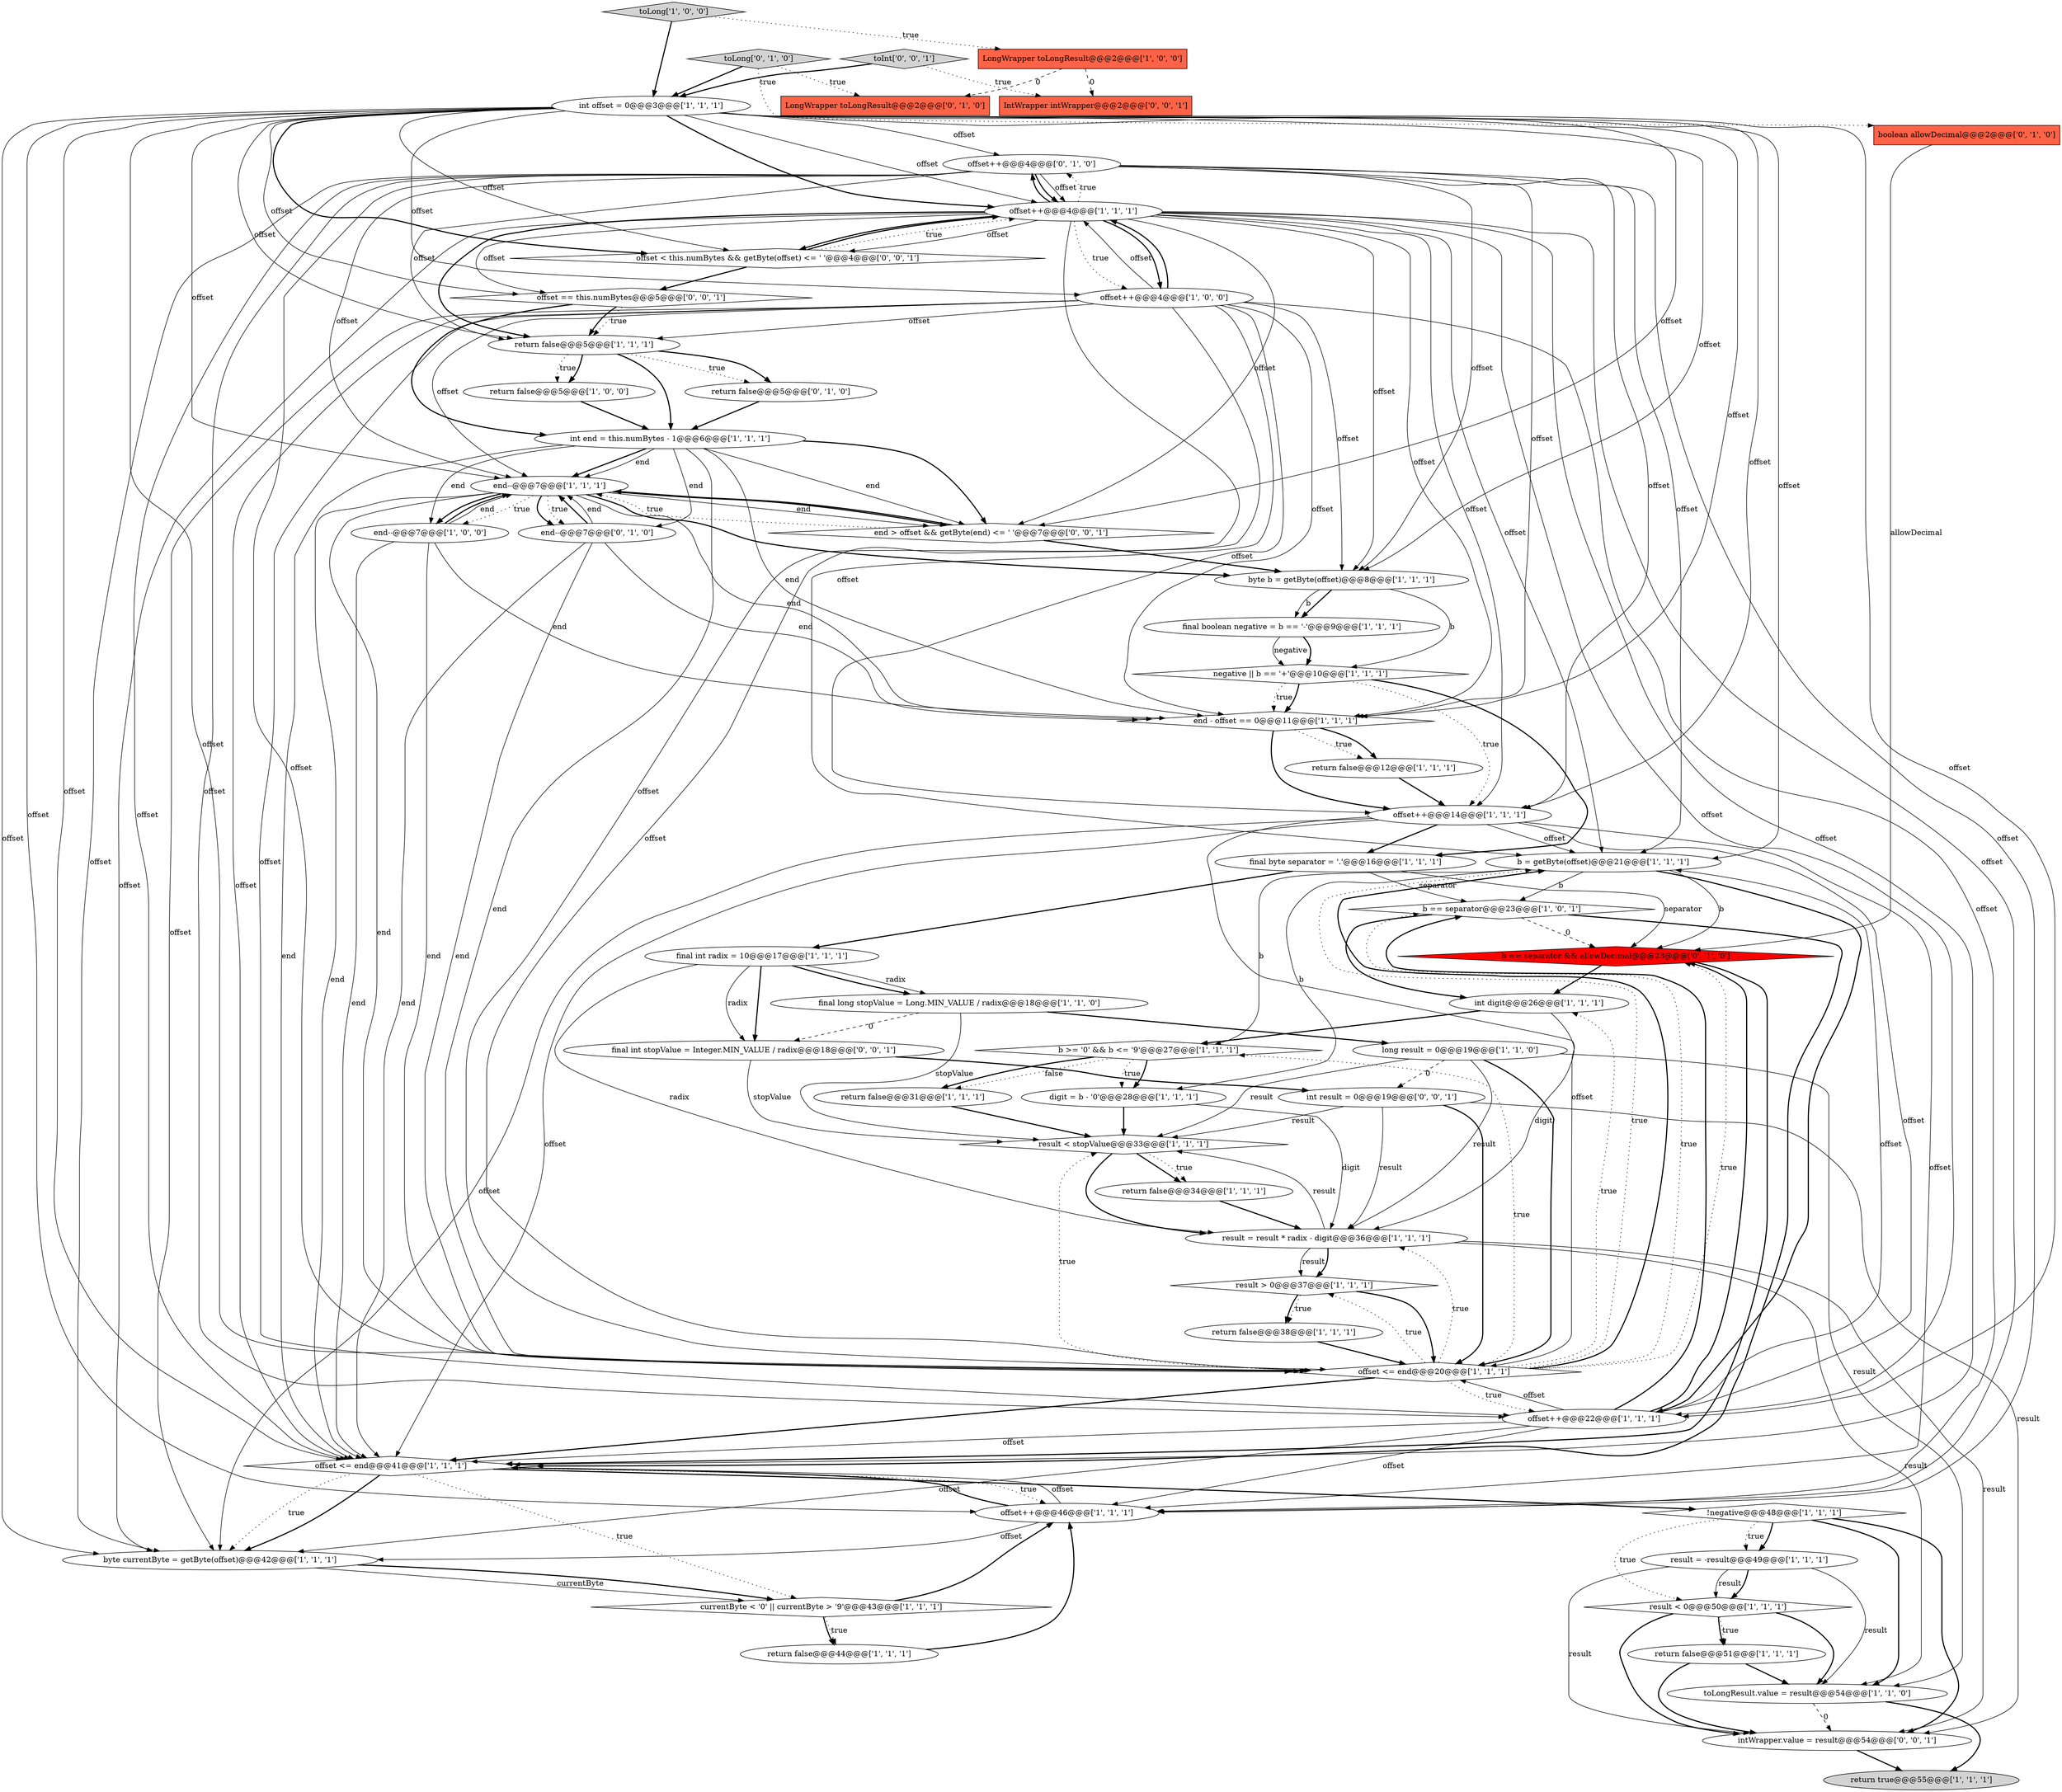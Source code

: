 digraph {
48 [style = filled, label = "toLong['0', '1', '0']", fillcolor = lightgray, shape = diamond image = "AAA0AAABBB2BBB"];
1 [style = filled, label = "b = getByte(offset)@@@21@@@['1', '1', '1']", fillcolor = white, shape = ellipse image = "AAA0AAABBB1BBB"];
13 [style = filled, label = "negative || b == '+'@@@10@@@['1', '1', '1']", fillcolor = white, shape = diamond image = "AAA0AAABBB1BBB"];
44 [style = filled, label = "offset++@@@4@@@['0', '1', '0']", fillcolor = white, shape = ellipse image = "AAA0AAABBB2BBB"];
11 [style = filled, label = "result < stopValue@@@33@@@['1', '1', '1']", fillcolor = white, shape = diamond image = "AAA0AAABBB1BBB"];
19 [style = filled, label = "b == separator@@@23@@@['1', '0', '1']", fillcolor = white, shape = diamond image = "AAA0AAABBB1BBB"];
33 [style = filled, label = "offset++@@@22@@@['1', '1', '1']", fillcolor = white, shape = ellipse image = "AAA0AAABBB1BBB"];
20 [style = filled, label = "LongWrapper toLongResult@@@2@@@['1', '0', '0']", fillcolor = tomato, shape = box image = "AAA1AAABBB1BBB"];
32 [style = filled, label = "b >= '0' && b <= '9'@@@27@@@['1', '1', '1']", fillcolor = white, shape = diamond image = "AAA0AAABBB1BBB"];
22 [style = filled, label = "end--@@@7@@@['1', '1', '1']", fillcolor = white, shape = ellipse image = "AAA0AAABBB1BBB"];
24 [style = filled, label = "toLong['1', '0', '0']", fillcolor = lightgray, shape = diamond image = "AAA0AAABBB1BBB"];
9 [style = filled, label = "offset <= end@@@41@@@['1', '1', '1']", fillcolor = white, shape = diamond image = "AAA0AAABBB1BBB"];
14 [style = filled, label = "end--@@@7@@@['1', '0', '0']", fillcolor = white, shape = ellipse image = "AAA0AAABBB1BBB"];
35 [style = filled, label = "return false@@@51@@@['1', '1', '1']", fillcolor = white, shape = ellipse image = "AAA0AAABBB1BBB"];
21 [style = filled, label = "int offset = 0@@@3@@@['1', '1', '1']", fillcolor = white, shape = ellipse image = "AAA0AAABBB1BBB"];
3 [style = filled, label = "return false@@@34@@@['1', '1', '1']", fillcolor = white, shape = ellipse image = "AAA0AAABBB1BBB"];
0 [style = filled, label = "final int radix = 10@@@17@@@['1', '1', '1']", fillcolor = white, shape = ellipse image = "AAA0AAABBB1BBB"];
2 [style = filled, label = "result = -result@@@49@@@['1', '1', '1']", fillcolor = white, shape = ellipse image = "AAA0AAABBB1BBB"];
6 [style = filled, label = "offset++@@@46@@@['1', '1', '1']", fillcolor = white, shape = ellipse image = "AAA0AAABBB1BBB"];
43 [style = filled, label = "toLongResult.value = result@@@54@@@['1', '1', '0']", fillcolor = white, shape = ellipse image = "AAA0AAABBB1BBB"];
10 [style = filled, label = "!negative@@@48@@@['1', '1', '1']", fillcolor = white, shape = diamond image = "AAA0AAABBB1BBB"];
47 [style = filled, label = "return false@@@5@@@['0', '1', '0']", fillcolor = white, shape = ellipse image = "AAA0AAABBB2BBB"];
16 [style = filled, label = "currentByte < '0' || currentByte > '9'@@@43@@@['1', '1', '1']", fillcolor = white, shape = diamond image = "AAA0AAABBB1BBB"];
25 [style = filled, label = "offset++@@@4@@@['1', '0', '0']", fillcolor = white, shape = ellipse image = "AAA0AAABBB1BBB"];
49 [style = filled, label = "end--@@@7@@@['0', '1', '0']", fillcolor = white, shape = ellipse image = "AAA0AAABBB2BBB"];
5 [style = filled, label = "digit = b - '0'@@@28@@@['1', '1', '1']", fillcolor = white, shape = ellipse image = "AAA0AAABBB1BBB"];
36 [style = filled, label = "return true@@@55@@@['1', '1', '1']", fillcolor = lightgray, shape = ellipse image = "AAA0AAABBB1BBB"];
58 [style = filled, label = "intWrapper.value = result@@@54@@@['0', '0', '1']", fillcolor = white, shape = ellipse image = "AAA0AAABBB3BBB"];
12 [style = filled, label = "result < 0@@@50@@@['1', '1', '1']", fillcolor = white, shape = diamond image = "AAA0AAABBB1BBB"];
8 [style = filled, label = "return false@@@5@@@['1', '0', '0']", fillcolor = white, shape = ellipse image = "AAA0AAABBB1BBB"];
31 [style = filled, label = "byte currentByte = getByte(offset)@@@42@@@['1', '1', '1']", fillcolor = white, shape = ellipse image = "AAA0AAABBB1BBB"];
30 [style = filled, label = "final long stopValue = Long.MIN_VALUE / radix@@@18@@@['1', '1', '0']", fillcolor = white, shape = ellipse image = "AAA0AAABBB1BBB"];
51 [style = filled, label = "final int stopValue = Integer.MIN_VALUE / radix@@@18@@@['0', '0', '1']", fillcolor = white, shape = ellipse image = "AAA0AAABBB3BBB"];
45 [style = filled, label = "boolean allowDecimal@@@2@@@['0', '1', '0']", fillcolor = tomato, shape = box image = "AAA0AAABBB2BBB"];
29 [style = filled, label = "result > 0@@@37@@@['1', '1', '1']", fillcolor = white, shape = diamond image = "AAA0AAABBB1BBB"];
39 [style = filled, label = "long result = 0@@@19@@@['1', '1', '0']", fillcolor = white, shape = ellipse image = "AAA0AAABBB1BBB"];
55 [style = filled, label = "offset == this.numBytes@@@5@@@['0', '0', '1']", fillcolor = white, shape = diamond image = "AAA0AAABBB3BBB"];
7 [style = filled, label = "return false@@@31@@@['1', '1', '1']", fillcolor = white, shape = ellipse image = "AAA0AAABBB1BBB"];
26 [style = filled, label = "return false@@@38@@@['1', '1', '1']", fillcolor = white, shape = ellipse image = "AAA0AAABBB1BBB"];
57 [style = filled, label = "offset < this.numBytes && getByte(offset) <= ' '@@@4@@@['0', '0', '1']", fillcolor = white, shape = diamond image = "AAA0AAABBB3BBB"];
37 [style = filled, label = "final boolean negative = b == '-'@@@9@@@['1', '1', '1']", fillcolor = white, shape = ellipse image = "AAA0AAABBB1BBB"];
41 [style = filled, label = "offset++@@@4@@@['1', '1', '1']", fillcolor = white, shape = ellipse image = "AAA0AAABBB1BBB"];
46 [style = filled, label = "LongWrapper toLongResult@@@2@@@['0', '1', '0']", fillcolor = tomato, shape = box image = "AAA1AAABBB2BBB"];
34 [style = filled, label = "offset++@@@14@@@['1', '1', '1']", fillcolor = white, shape = ellipse image = "AAA0AAABBB1BBB"];
52 [style = filled, label = "int result = 0@@@19@@@['0', '0', '1']", fillcolor = white, shape = ellipse image = "AAA0AAABBB3BBB"];
53 [style = filled, label = "IntWrapper intWrapper@@@2@@@['0', '0', '1']", fillcolor = tomato, shape = box image = "AAA0AAABBB3BBB"];
50 [style = filled, label = "b == separator && allowDecimal@@@23@@@['0', '1', '0']", fillcolor = red, shape = diamond image = "AAA1AAABBB2BBB"];
27 [style = filled, label = "return false@@@44@@@['1', '1', '1']", fillcolor = white, shape = ellipse image = "AAA0AAABBB1BBB"];
4 [style = filled, label = "int end = this.numBytes - 1@@@6@@@['1', '1', '1']", fillcolor = white, shape = ellipse image = "AAA0AAABBB1BBB"];
28 [style = filled, label = "return false@@@5@@@['1', '1', '1']", fillcolor = white, shape = ellipse image = "AAA0AAABBB1BBB"];
38 [style = filled, label = "end - offset == 0@@@11@@@['1', '1', '1']", fillcolor = white, shape = diamond image = "AAA0AAABBB1BBB"];
40 [style = filled, label = "final byte separator = '.'@@@16@@@['1', '1', '1']", fillcolor = white, shape = ellipse image = "AAA0AAABBB1BBB"];
15 [style = filled, label = "result = result * radix - digit@@@36@@@['1', '1', '1']", fillcolor = white, shape = ellipse image = "AAA0AAABBB1BBB"];
18 [style = filled, label = "return false@@@12@@@['1', '1', '1']", fillcolor = white, shape = ellipse image = "AAA0AAABBB1BBB"];
56 [style = filled, label = "toInt['0', '0', '1']", fillcolor = lightgray, shape = diamond image = "AAA0AAABBB3BBB"];
17 [style = filled, label = "offset <= end@@@20@@@['1', '1', '1']", fillcolor = white, shape = diamond image = "AAA0AAABBB1BBB"];
42 [style = filled, label = "byte b = getByte(offset)@@@8@@@['1', '1', '1']", fillcolor = white, shape = ellipse image = "AAA0AAABBB1BBB"];
54 [style = filled, label = "end > offset && getByte(end) <= ' '@@@7@@@['0', '0', '1']", fillcolor = white, shape = diamond image = "AAA0AAABBB3BBB"];
23 [style = filled, label = "int digit@@@26@@@['1', '1', '1']", fillcolor = white, shape = ellipse image = "AAA0AAABBB1BBB"];
0->30 [style = bold, label=""];
43->58 [style = dashed, label="0"];
34->6 [style = solid, label="offset"];
33->17 [style = solid, label="offset"];
32->7 [style = dotted, label="false"];
54->22 [style = dotted, label="true"];
4->38 [style = solid, label="end"];
17->1 [style = dotted, label="true"];
17->9 [style = bold, label=""];
33->31 [style = solid, label="offset"];
25->1 [style = solid, label="offset"];
1->19 [style = solid, label="b"];
2->43 [style = solid, label="result"];
21->34 [style = solid, label="offset"];
55->28 [style = dotted, label="true"];
31->16 [style = solid, label="currentByte"];
41->31 [style = solid, label="offset"];
9->10 [style = bold, label=""];
15->11 [style = solid, label="result"];
14->22 [style = solid, label="end"];
35->43 [style = bold, label=""];
14->9 [style = solid, label="end"];
41->57 [style = solid, label="offset"];
57->41 [style = bold, label=""];
29->26 [style = dotted, label="true"];
34->1 [style = solid, label="offset"];
12->35 [style = dotted, label="true"];
49->22 [style = bold, label=""];
41->28 [style = bold, label=""];
22->14 [style = dotted, label="true"];
17->50 [style = dotted, label="true"];
20->46 [style = dashed, label="0"];
28->4 [style = bold, label=""];
1->33 [style = bold, label=""];
17->15 [style = dotted, label="true"];
41->17 [style = solid, label="offset"];
19->9 [style = bold, label=""];
24->21 [style = bold, label=""];
15->29 [style = solid, label="result"];
25->41 [style = solid, label="offset"];
48->21 [style = bold, label=""];
5->15 [style = solid, label="digit"];
22->54 [style = solid, label="end"];
33->6 [style = solid, label="offset"];
30->51 [style = dashed, label="0"];
57->41 [style = dotted, label="true"];
34->31 [style = solid, label="offset"];
25->6 [style = solid, label="offset"];
8->4 [style = bold, label=""];
44->42 [style = solid, label="offset"];
39->52 [style = dashed, label="0"];
49->38 [style = solid, label="end"];
21->55 [style = solid, label="offset"];
4->9 [style = solid, label="end"];
49->17 [style = solid, label="end"];
42->13 [style = solid, label="b"];
22->9 [style = solid, label="end"];
7->11 [style = bold, label=""];
28->8 [style = dotted, label="true"];
50->23 [style = bold, label=""];
26->17 [style = bold, label=""];
44->28 [style = solid, label="offset"];
44->31 [style = solid, label="offset"];
57->55 [style = bold, label=""];
16->6 [style = bold, label=""];
21->6 [style = solid, label="offset"];
21->38 [style = solid, label="offset"];
21->28 [style = solid, label="offset"];
21->41 [style = bold, label=""];
14->22 [style = bold, label=""];
40->0 [style = bold, label=""];
9->31 [style = dotted, label="true"];
44->38 [style = solid, label="offset"];
32->7 [style = bold, label=""];
13->40 [style = bold, label=""];
14->38 [style = solid, label="end"];
12->35 [style = bold, label=""];
39->43 [style = solid, label="result"];
32->5 [style = dotted, label="true"];
25->34 [style = solid, label="offset"];
33->50 [style = bold, label=""];
25->42 [style = solid, label="offset"];
48->46 [style = dotted, label="true"];
22->49 [style = bold, label=""];
17->23 [style = dotted, label="true"];
21->54 [style = solid, label="offset"];
29->26 [style = bold, label=""];
38->18 [style = dotted, label="true"];
25->22 [style = solid, label="offset"];
21->44 [style = solid, label="offset"];
38->18 [style = bold, label=""];
41->9 [style = solid, label="offset"];
25->31 [style = solid, label="offset"];
49->9 [style = solid, label="end"];
56->21 [style = bold, label=""];
25->9 [style = solid, label="offset"];
44->41 [style = bold, label=""];
45->50 [style = solid, label="allowDecimal"];
22->17 [style = solid, label="end"];
0->15 [style = solid, label="radix"];
10->2 [style = bold, label=""];
5->11 [style = bold, label=""];
22->54 [style = bold, label=""];
15->43 [style = solid, label="result"];
44->17 [style = solid, label="offset"];
21->31 [style = solid, label="offset"];
0->30 [style = solid, label="radix"];
41->34 [style = solid, label="offset"];
22->14 [style = bold, label=""];
37->13 [style = bold, label=""];
17->33 [style = dotted, label="true"];
39->11 [style = solid, label="result"];
25->28 [style = solid, label="offset"];
44->1 [style = solid, label="offset"];
40->50 [style = solid, label="separator"];
41->55 [style = solid, label="offset"];
4->22 [style = bold, label=""];
15->29 [style = bold, label=""];
13->34 [style = dotted, label="true"];
44->41 [style = solid, label="offset"];
22->42 [style = bold, label=""];
1->32 [style = solid, label="b"];
0->51 [style = solid, label="radix"];
44->6 [style = solid, label="offset"];
42->37 [style = bold, label=""];
29->17 [style = bold, label=""];
34->40 [style = bold, label=""];
17->1 [style = bold, label=""];
16->27 [style = bold, label=""];
10->43 [style = bold, label=""];
21->9 [style = solid, label="offset"];
21->57 [style = bold, label=""];
4->49 [style = solid, label="end"];
44->9 [style = solid, label="offset"];
25->41 [style = bold, label=""];
18->34 [style = bold, label=""];
9->31 [style = bold, label=""];
28->47 [style = bold, label=""];
21->1 [style = solid, label="offset"];
42->37 [style = solid, label="b"];
41->25 [style = dotted, label="true"];
43->36 [style = bold, label=""];
4->17 [style = solid, label="end"];
15->58 [style = solid, label="result"];
23->32 [style = bold, label=""];
25->17 [style = solid, label="offset"];
34->33 [style = solid, label="offset"];
13->38 [style = dotted, label="true"];
51->52 [style = bold, label=""];
2->12 [style = solid, label="result"];
48->45 [style = dotted, label="true"];
54->22 [style = bold, label=""];
1->5 [style = solid, label="b"];
6->31 [style = solid, label="offset"];
21->57 [style = solid, label="offset"];
51->11 [style = solid, label="stopValue"];
4->54 [style = bold, label=""];
54->42 [style = bold, label=""];
41->54 [style = solid, label="offset"];
41->1 [style = solid, label="offset"];
44->33 [style = solid, label="offset"];
41->6 [style = solid, label="offset"];
11->3 [style = bold, label=""];
39->17 [style = bold, label=""];
10->2 [style = dotted, label="true"];
4->14 [style = solid, label="end"];
28->8 [style = bold, label=""];
24->20 [style = dotted, label="true"];
17->19 [style = dotted, label="true"];
40->19 [style = solid, label="separator"];
38->34 [style = bold, label=""];
35->58 [style = bold, label=""];
34->9 [style = solid, label="offset"];
30->11 [style = solid, label="stopValue"];
20->53 [style = dashed, label="0"];
19->50 [style = dashed, label="0"];
16->27 [style = dotted, label="true"];
17->29 [style = dotted, label="true"];
33->19 [style = bold, label=""];
12->43 [style = bold, label=""];
9->16 [style = dotted, label="true"];
11->3 [style = dotted, label="true"];
21->17 [style = solid, label="offset"];
21->33 [style = solid, label="offset"];
41->44 [style = dotted, label="true"];
44->34 [style = solid, label="offset"];
34->17 [style = solid, label="offset"];
25->38 [style = solid, label="offset"];
21->22 [style = solid, label="offset"];
17->11 [style = dotted, label="true"];
58->36 [style = bold, label=""];
32->5 [style = bold, label=""];
41->42 [style = solid, label="offset"];
25->33 [style = solid, label="offset"];
10->12 [style = dotted, label="true"];
14->17 [style = solid, label="end"];
33->1 [style = solid, label="offset"];
6->9 [style = solid, label="offset"];
4->22 [style = solid, label="end"];
50->9 [style = bold, label=""];
28->47 [style = dotted, label="true"];
23->15 [style = solid, label="digit"];
31->16 [style = bold, label=""];
1->50 [style = solid, label="b"];
44->22 [style = solid, label="offset"];
22->49 [style = dotted, label="true"];
3->15 [style = bold, label=""];
21->25 [style = solid, label="offset"];
4->54 [style = solid, label="end"];
9->6 [style = dotted, label="true"];
17->32 [style = dotted, label="true"];
41->57 [style = bold, label=""];
52->17 [style = bold, label=""];
27->6 [style = bold, label=""];
11->15 [style = bold, label=""];
2->12 [style = bold, label=""];
41->38 [style = solid, label="offset"];
49->22 [style = solid, label="end"];
55->4 [style = bold, label=""];
21->41 [style = solid, label="offset"];
52->58 [style = solid, label="result"];
19->23 [style = bold, label=""];
0->51 [style = bold, label=""];
56->53 [style = dotted, label="true"];
41->33 [style = solid, label="offset"];
22->38 [style = solid, label="end"];
30->39 [style = bold, label=""];
13->38 [style = bold, label=""];
12->58 [style = bold, label=""];
2->58 [style = solid, label="result"];
41->25 [style = bold, label=""];
37->13 [style = solid, label="negative"];
6->9 [style = bold, label=""];
39->15 [style = solid, label="result"];
55->28 [style = bold, label=""];
52->11 [style = solid, label="result"];
41->44 [style = bold, label=""];
21->42 [style = solid, label="offset"];
10->58 [style = bold, label=""];
52->15 [style = solid, label="result"];
33->9 [style = solid, label="offset"];
47->4 [style = bold, label=""];
}
